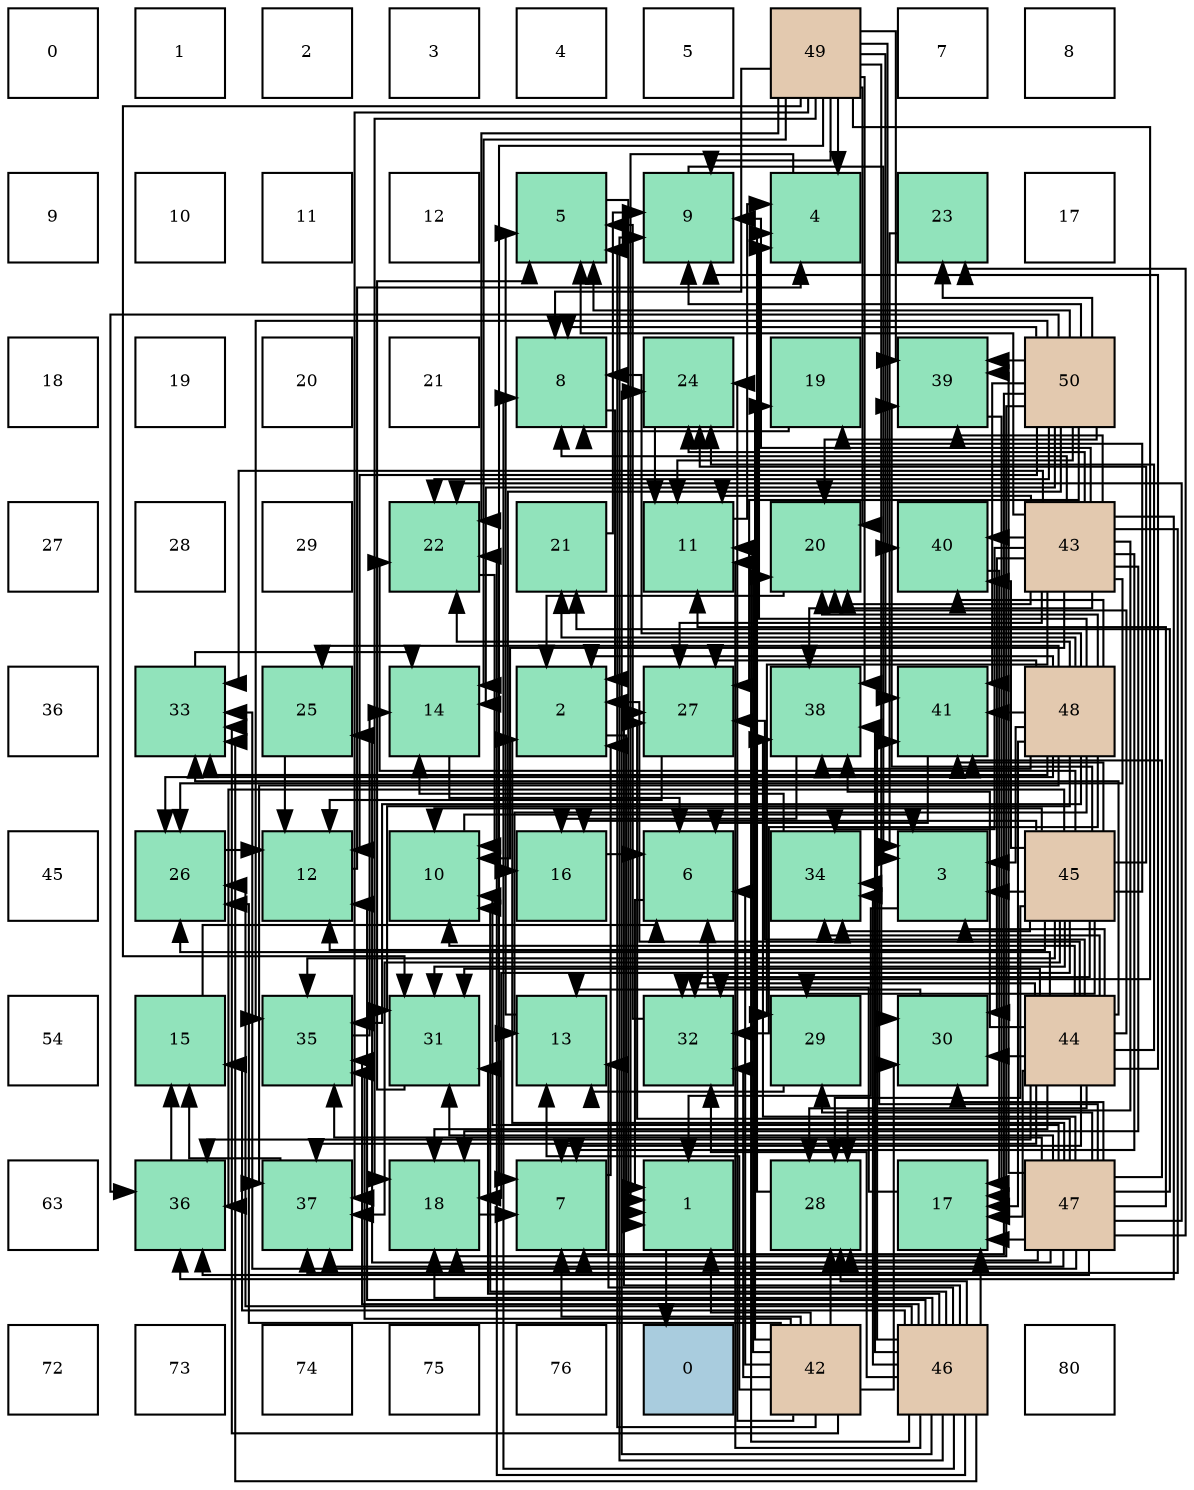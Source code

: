 digraph layout{
 rankdir=TB;
 splines=ortho;
 node [style=filled shape=square fixedsize=true width=0.6];
0[label="0", fontsize=8, fillcolor="#ffffff"];
1[label="1", fontsize=8, fillcolor="#ffffff"];
2[label="2", fontsize=8, fillcolor="#ffffff"];
3[label="3", fontsize=8, fillcolor="#ffffff"];
4[label="4", fontsize=8, fillcolor="#ffffff"];
5[label="5", fontsize=8, fillcolor="#ffffff"];
6[label="49", fontsize=8, fillcolor="#e3c9af"];
7[label="7", fontsize=8, fillcolor="#ffffff"];
8[label="8", fontsize=8, fillcolor="#ffffff"];
9[label="9", fontsize=8, fillcolor="#ffffff"];
10[label="10", fontsize=8, fillcolor="#ffffff"];
11[label="11", fontsize=8, fillcolor="#ffffff"];
12[label="12", fontsize=8, fillcolor="#ffffff"];
13[label="5", fontsize=8, fillcolor="#91e3bb"];
14[label="9", fontsize=8, fillcolor="#91e3bb"];
15[label="4", fontsize=8, fillcolor="#91e3bb"];
16[label="23", fontsize=8, fillcolor="#91e3bb"];
17[label="17", fontsize=8, fillcolor="#ffffff"];
18[label="18", fontsize=8, fillcolor="#ffffff"];
19[label="19", fontsize=8, fillcolor="#ffffff"];
20[label="20", fontsize=8, fillcolor="#ffffff"];
21[label="21", fontsize=8, fillcolor="#ffffff"];
22[label="8", fontsize=8, fillcolor="#91e3bb"];
23[label="24", fontsize=8, fillcolor="#91e3bb"];
24[label="19", fontsize=8, fillcolor="#91e3bb"];
25[label="39", fontsize=8, fillcolor="#91e3bb"];
26[label="50", fontsize=8, fillcolor="#e3c9af"];
27[label="27", fontsize=8, fillcolor="#ffffff"];
28[label="28", fontsize=8, fillcolor="#ffffff"];
29[label="29", fontsize=8, fillcolor="#ffffff"];
30[label="22", fontsize=8, fillcolor="#91e3bb"];
31[label="21", fontsize=8, fillcolor="#91e3bb"];
32[label="11", fontsize=8, fillcolor="#91e3bb"];
33[label="20", fontsize=8, fillcolor="#91e3bb"];
34[label="40", fontsize=8, fillcolor="#91e3bb"];
35[label="43", fontsize=8, fillcolor="#e3c9af"];
36[label="36", fontsize=8, fillcolor="#ffffff"];
37[label="33", fontsize=8, fillcolor="#91e3bb"];
38[label="25", fontsize=8, fillcolor="#91e3bb"];
39[label="14", fontsize=8, fillcolor="#91e3bb"];
40[label="2", fontsize=8, fillcolor="#91e3bb"];
41[label="27", fontsize=8, fillcolor="#91e3bb"];
42[label="38", fontsize=8, fillcolor="#91e3bb"];
43[label="41", fontsize=8, fillcolor="#91e3bb"];
44[label="48", fontsize=8, fillcolor="#e3c9af"];
45[label="45", fontsize=8, fillcolor="#ffffff"];
46[label="26", fontsize=8, fillcolor="#91e3bb"];
47[label="12", fontsize=8, fillcolor="#91e3bb"];
48[label="10", fontsize=8, fillcolor="#91e3bb"];
49[label="16", fontsize=8, fillcolor="#91e3bb"];
50[label="6", fontsize=8, fillcolor="#91e3bb"];
51[label="34", fontsize=8, fillcolor="#91e3bb"];
52[label="3", fontsize=8, fillcolor="#91e3bb"];
53[label="45", fontsize=8, fillcolor="#e3c9af"];
54[label="54", fontsize=8, fillcolor="#ffffff"];
55[label="15", fontsize=8, fillcolor="#91e3bb"];
56[label="35", fontsize=8, fillcolor="#91e3bb"];
57[label="31", fontsize=8, fillcolor="#91e3bb"];
58[label="13", fontsize=8, fillcolor="#91e3bb"];
59[label="32", fontsize=8, fillcolor="#91e3bb"];
60[label="29", fontsize=8, fillcolor="#91e3bb"];
61[label="30", fontsize=8, fillcolor="#91e3bb"];
62[label="44", fontsize=8, fillcolor="#e3c9af"];
63[label="63", fontsize=8, fillcolor="#ffffff"];
64[label="36", fontsize=8, fillcolor="#91e3bb"];
65[label="37", fontsize=8, fillcolor="#91e3bb"];
66[label="18", fontsize=8, fillcolor="#91e3bb"];
67[label="7", fontsize=8, fillcolor="#91e3bb"];
68[label="1", fontsize=8, fillcolor="#91e3bb"];
69[label="28", fontsize=8, fillcolor="#91e3bb"];
70[label="17", fontsize=8, fillcolor="#91e3bb"];
71[label="47", fontsize=8, fillcolor="#e3c9af"];
72[label="72", fontsize=8, fillcolor="#ffffff"];
73[label="73", fontsize=8, fillcolor="#ffffff"];
74[label="74", fontsize=8, fillcolor="#ffffff"];
75[label="75", fontsize=8, fillcolor="#ffffff"];
76[label="76", fontsize=8, fillcolor="#ffffff"];
77[label="0", fontsize=8, fillcolor="#a9ccde"];
78[label="42", fontsize=8, fillcolor="#e3c9af"];
79[label="46", fontsize=8, fillcolor="#e3c9af"];
80[label="80", fontsize=8, fillcolor="#ffffff"];
edge [constraint=false, style=vis];68 -> 77;
40 -> 68;
52 -> 68;
15 -> 68;
13 -> 68;
50 -> 68;
67 -> 40;
22 -> 40;
14 -> 52;
48 -> 52;
32 -> 15;
47 -> 15;
58 -> 13;
39 -> 50;
55 -> 50;
49 -> 50;
70 -> 50;
66 -> 67;
24 -> 22;
33 -> 40;
31 -> 14;
30 -> 48;
16 -> 52;
23 -> 32;
38 -> 47;
46 -> 47;
41 -> 47;
69 -> 15;
60 -> 58;
61 -> 58;
57 -> 13;
59 -> 13;
37 -> 39;
51 -> 39;
56 -> 39;
64 -> 55;
65 -> 55;
42 -> 49;
25 -> 70;
34 -> 70;
43 -> 50;
78 -> 68;
78 -> 13;
78 -> 50;
78 -> 67;
78 -> 32;
78 -> 58;
78 -> 24;
78 -> 23;
78 -> 46;
78 -> 69;
78 -> 61;
78 -> 59;
78 -> 37;
78 -> 56;
35 -> 13;
35 -> 67;
35 -> 22;
35 -> 14;
35 -> 48;
35 -> 32;
35 -> 66;
35 -> 33;
35 -> 23;
35 -> 46;
35 -> 41;
35 -> 69;
35 -> 60;
35 -> 61;
35 -> 37;
35 -> 51;
35 -> 64;
35 -> 65;
35 -> 42;
35 -> 25;
35 -> 34;
62 -> 40;
62 -> 52;
62 -> 67;
62 -> 14;
62 -> 48;
62 -> 70;
62 -> 66;
62 -> 33;
62 -> 23;
62 -> 46;
62 -> 41;
62 -> 69;
62 -> 61;
62 -> 57;
62 -> 59;
62 -> 37;
62 -> 51;
62 -> 64;
62 -> 65;
62 -> 42;
53 -> 52;
53 -> 48;
53 -> 47;
53 -> 49;
53 -> 66;
53 -> 24;
53 -> 30;
53 -> 23;
53 -> 69;
53 -> 60;
53 -> 57;
53 -> 59;
53 -> 51;
53 -> 56;
53 -> 64;
53 -> 65;
53 -> 25;
53 -> 34;
53 -> 43;
79 -> 22;
79 -> 14;
79 -> 48;
79 -> 32;
79 -> 47;
79 -> 58;
79 -> 55;
79 -> 70;
79 -> 66;
79 -> 33;
79 -> 30;
79 -> 23;
79 -> 46;
79 -> 41;
79 -> 69;
79 -> 57;
79 -> 59;
79 -> 37;
79 -> 51;
79 -> 56;
79 -> 42;
79 -> 43;
71 -> 40;
71 -> 48;
71 -> 32;
71 -> 70;
71 -> 31;
71 -> 30;
71 -> 16;
71 -> 38;
71 -> 41;
71 -> 69;
71 -> 60;
71 -> 61;
71 -> 57;
71 -> 37;
71 -> 51;
71 -> 56;
71 -> 64;
71 -> 65;
71 -> 42;
71 -> 25;
71 -> 43;
44 -> 40;
44 -> 52;
44 -> 15;
44 -> 22;
44 -> 58;
44 -> 70;
44 -> 33;
44 -> 31;
44 -> 30;
44 -> 38;
44 -> 46;
44 -> 41;
44 -> 57;
44 -> 59;
44 -> 37;
44 -> 56;
44 -> 65;
44 -> 42;
44 -> 34;
44 -> 43;
6 -> 15;
6 -> 67;
6 -> 22;
6 -> 14;
6 -> 39;
6 -> 66;
6 -> 33;
6 -> 30;
6 -> 61;
6 -> 57;
6 -> 59;
6 -> 65;
6 -> 42;
6 -> 25;
6 -> 34;
6 -> 43;
26 -> 13;
26 -> 67;
26 -> 22;
26 -> 14;
26 -> 32;
26 -> 47;
26 -> 39;
26 -> 49;
26 -> 66;
26 -> 33;
26 -> 30;
26 -> 16;
26 -> 41;
26 -> 56;
26 -> 64;
26 -> 25;
26 -> 43;
edge [constraint=true, style=invis];
0 -> 9 -> 18 -> 27 -> 36 -> 45 -> 54 -> 63 -> 72;
1 -> 10 -> 19 -> 28 -> 37 -> 46 -> 55 -> 64 -> 73;
2 -> 11 -> 20 -> 29 -> 38 -> 47 -> 56 -> 65 -> 74;
3 -> 12 -> 21 -> 30 -> 39 -> 48 -> 57 -> 66 -> 75;
4 -> 13 -> 22 -> 31 -> 40 -> 49 -> 58 -> 67 -> 76;
5 -> 14 -> 23 -> 32 -> 41 -> 50 -> 59 -> 68 -> 77;
6 -> 15 -> 24 -> 33 -> 42 -> 51 -> 60 -> 69 -> 78;
7 -> 16 -> 25 -> 34 -> 43 -> 52 -> 61 -> 70 -> 79;
8 -> 17 -> 26 -> 35 -> 44 -> 53 -> 62 -> 71 -> 80;
rank = same {0 -> 1 -> 2 -> 3 -> 4 -> 5 -> 6 -> 7 -> 8};
rank = same {9 -> 10 -> 11 -> 12 -> 13 -> 14 -> 15 -> 16 -> 17};
rank = same {18 -> 19 -> 20 -> 21 -> 22 -> 23 -> 24 -> 25 -> 26};
rank = same {27 -> 28 -> 29 -> 30 -> 31 -> 32 -> 33 -> 34 -> 35};
rank = same {36 -> 37 -> 38 -> 39 -> 40 -> 41 -> 42 -> 43 -> 44};
rank = same {45 -> 46 -> 47 -> 48 -> 49 -> 50 -> 51 -> 52 -> 53};
rank = same {54 -> 55 -> 56 -> 57 -> 58 -> 59 -> 60 -> 61 -> 62};
rank = same {63 -> 64 -> 65 -> 66 -> 67 -> 68 -> 69 -> 70 -> 71};
rank = same {72 -> 73 -> 74 -> 75 -> 76 -> 77 -> 78 -> 79 -> 80};
}